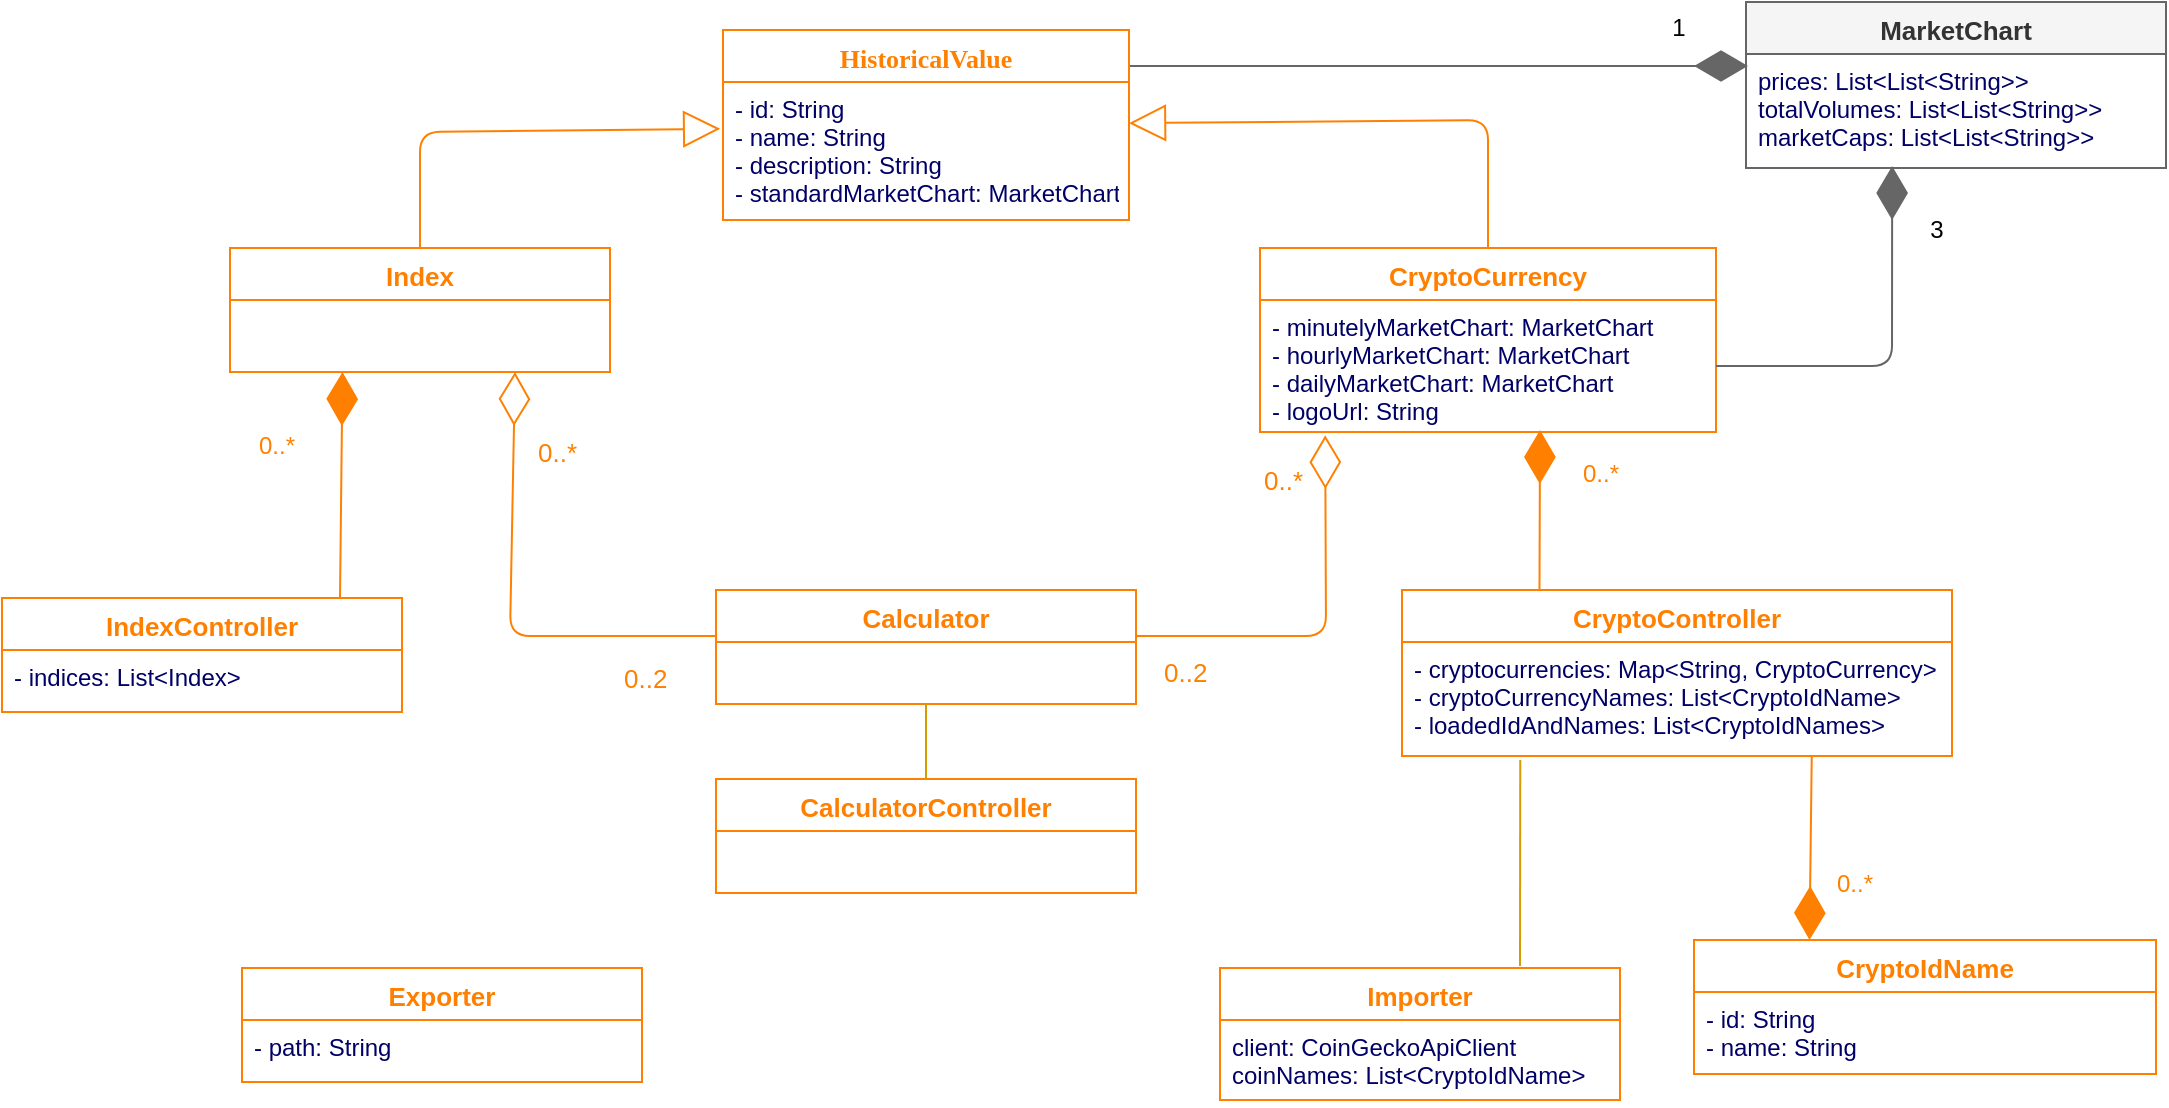 <mxfile version="16.0.0" type="device"><diagram id="e50d5a8b-f89a-59a1-6115-5f8c8060d788" name="Page-1"><mxGraphModel dx="1422" dy="766" grid="0" gridSize="10" guides="1" tooltips="1" connect="1" arrows="1" fold="1" page="1" pageScale="1" pageWidth="1169" pageHeight="827" math="0" shadow="0"><root><mxCell id="0"/><mxCell id="1" parent="0"/><mxCell id="41fe28ffb9dbdb2c-1" value="Calculator" style="swimlane;fontStyle=1;align=center;verticalAlign=top;childLayout=stackLayout;horizontal=1;startSize=26;horizontalStack=0;resizeParent=1;resizeParentMax=0;resizeLast=0;collapsible=1;marginBottom=0;swimlaneFillColor=#ffffff;strokeColor=#FF8000;strokeWidth=1;fillColor=none;fontSize=13;fontColor=#FF8000;" parent="1" vertex="1"><mxGeometry x="398" y="319" width="210" height="57" as="geometry"><mxRectangle x="10" y="120" width="60" height="26" as="alternateBounds"/></mxGeometry></mxCell><mxCell id="41fe28ffb9dbdb2c-8" value="" style="endArrow=diamondThin;endFill=0;endSize=24;html=1;strokeColor=#FF8000;fontSize=13;fontColor=#000066;entryX=0.143;entryY=1.024;entryPerimeter=0;entryDx=0;entryDy=0;" parent="1" target="41fe28ffb9dbdb2c-27" edge="1"><mxGeometry width="160" relative="1" as="geometry"><mxPoint x="608" y="342" as="sourcePoint"/><mxPoint x="502.93" y="242" as="targetPoint"/><Array as="points"><mxPoint x="703" y="342"/></Array></mxGeometry></mxCell><mxCell id="41fe28ffb9dbdb2c-11" value="0..2" style="text;html=1;resizable=0;points=[];autosize=1;align=left;verticalAlign=top;spacingTop=-4;fontSize=13;fontColor=#FF8000;" parent="1" vertex="1"><mxGeometry x="620" y="350" width="32" height="16" as="geometry"/></mxCell><mxCell id="41fe28ffb9dbdb2c-22" value="Index" style="swimlane;fontStyle=1;align=center;verticalAlign=top;childLayout=stackLayout;horizontal=1;startSize=26;horizontalStack=0;resizeParent=1;resizeParentMax=0;resizeLast=0;collapsible=1;marginBottom=0;swimlaneFillColor=#ffffff;strokeColor=#FF8000;strokeWidth=1;fillColor=none;fontSize=13;fontColor=#FF8000;" parent="1" vertex="1"><mxGeometry x="155" y="148" width="190" height="62" as="geometry"/></mxCell><mxCell id="41fe28ffb9dbdb2c-26" value="CryptoCurrency" style="swimlane;fontStyle=1;align=center;verticalAlign=top;childLayout=stackLayout;horizontal=1;startSize=26;horizontalStack=0;resizeParent=1;resizeParentMax=0;resizeLast=0;collapsible=1;marginBottom=0;swimlaneFillColor=#ffffff;strokeColor=#FF8000;strokeWidth=1;fillColor=none;fontSize=13;fontColor=#FF8000;" parent="1" vertex="1"><mxGeometry x="670" y="148" width="228" height="92" as="geometry"/></mxCell><mxCell id="41fe28ffb9dbdb2c-27" value="- minutelyMarketChart: MarketChart&#10;- hourlyMarketChart: MarketChart&#10;- dailyMarketChart: MarketChart&#10;- logoUrl: String" style="text;strokeColor=none;fillColor=none;align=left;verticalAlign=top;spacingLeft=4;spacingRight=4;overflow=hidden;rotatable=0;points=[[0,0.5],[1,0.5]];portConstraint=eastwest;fontColor=#000066;" parent="41fe28ffb9dbdb2c-26" vertex="1"><mxGeometry y="26" width="228" height="66" as="geometry"/></mxCell><mxCell id="41fe28ffb9dbdb2c-33" value="0..*" style="text;html=1;resizable=0;points=[];autosize=1;align=left;verticalAlign=top;spacingTop=-4;fontSize=13;fontColor=#FF8000;" parent="1" vertex="1"><mxGeometry x="670" y="254" width="29" height="16" as="geometry"/></mxCell><mxCell id="41fe28ffb9dbdb2c-37" value="" style="endArrow=block;endSize=16;endFill=0;html=1;strokeColor=#FF8000;fontSize=13;fontColor=#000066;exitX=0.5;exitY=0;entryX=-0.007;entryY=0.339;entryDx=0;entryDy=0;entryPerimeter=0;" parent="1" source="41fe28ffb9dbdb2c-22" target="2743ce97418336eb-2" edge="1"><mxGeometry width="160" relative="1" as="geometry"><mxPoint x="390" y="237" as="sourcePoint"/><mxPoint x="418" y="106" as="targetPoint"/><Array as="points"><mxPoint x="250" y="90"/></Array></mxGeometry></mxCell><mxCell id="41fe28ffb9dbdb2c-38" value="" style="endArrow=block;endSize=16;endFill=0;html=1;strokeColor=#FF8000;fontSize=13;fontColor=#000066;exitX=0.5;exitY=0;" parent="1" source="41fe28ffb9dbdb2c-26" target="2743ce97418336eb-1" edge="1"><mxGeometry width="160" relative="1" as="geometry"><mxPoint x="265" y="158" as="sourcePoint"/><mxPoint x="620" y="86" as="targetPoint"/><Array as="points"><mxPoint x="784" y="84"/></Array></mxGeometry></mxCell><mxCell id="2743ce97418336eb-1" value="HistoricalValue" style="swimlane;fontStyle=1;align=center;verticalAlign=top;childLayout=stackLayout;horizontal=1;startSize=26;horizontalStack=0;resizeParent=1;resizeParentMax=0;resizeLast=0;collapsible=1;marginBottom=0;swimlaneFillColor=#ffffff;strokeColor=#FF8000;fillColor=#ffffff;fontFamily=Tahoma;fontSize=13;fontColor=#FF8000;" parent="1" vertex="1"><mxGeometry x="401.5" y="39" width="203" height="95" as="geometry"/></mxCell><mxCell id="2743ce97418336eb-2" value="- id: String&#10;- name: String&#10;- description: String&#10;- standardMarketChart: MarketChart&#10;&#10;&#10;" style="text;strokeColor=none;fillColor=none;align=left;verticalAlign=top;spacingLeft=4;spacingRight=4;overflow=hidden;rotatable=0;points=[[0,0.5],[1,0.5]];portConstraint=eastwest;fontColor=#000066;" parent="2743ce97418336eb-1" vertex="1"><mxGeometry y="26" width="203" height="69" as="geometry"/></mxCell><mxCell id="2743ce97418336eb-13" value="Exporter" style="swimlane;fontStyle=1;align=center;verticalAlign=top;childLayout=stackLayout;horizontal=1;startSize=26;horizontalStack=0;resizeParent=1;resizeParentMax=0;resizeLast=0;collapsible=1;marginBottom=0;swimlaneFillColor=#ffffff;strokeColor=#FF8000;strokeWidth=1;fillColor=none;fontSize=13;fontColor=#FF8000;" parent="1" vertex="1"><mxGeometry x="161" y="508" width="200" height="57" as="geometry"/></mxCell><mxCell id="6v_K55ufkizz2zR33iL5-16" value="- path: String" style="text;strokeColor=none;fillColor=none;align=left;verticalAlign=top;spacingLeft=4;spacingRight=4;overflow=hidden;rotatable=0;points=[[0,0.5],[1,0.5]];portConstraint=eastwest;fontColor=#000066;" parent="2743ce97418336eb-13" vertex="1"><mxGeometry y="26" width="200" height="31" as="geometry"/></mxCell><mxCell id="6v_K55ufkizz2zR33iL5-4" value="" style="endArrow=diamondThin;endFill=0;endSize=24;html=1;strokeColor=#FF8000;fontSize=13;fontColor=#000066;entryX=0.75;entryY=1;entryDx=0;entryDy=0;" parent="1" edge="1" target="41fe28ffb9dbdb2c-22"><mxGeometry width="160" relative="1" as="geometry"><mxPoint x="398" y="342" as="sourcePoint"/><mxPoint x="269" y="210" as="targetPoint"/><Array as="points"><mxPoint x="295" y="342"/></Array></mxGeometry></mxCell><mxCell id="6v_K55ufkizz2zR33iL5-5" value="0..2" style="text;html=1;resizable=0;points=[];autosize=1;align=left;verticalAlign=top;spacingTop=-4;fontSize=13;fontColor=#FF8000;" parent="1" vertex="1"><mxGeometry x="350" y="353" width="32" height="16" as="geometry"/></mxCell><mxCell id="6v_K55ufkizz2zR33iL5-6" value="0..*" style="text;html=1;resizable=0;points=[];autosize=1;align=left;verticalAlign=top;spacingTop=-4;fontSize=13;fontColor=#FF8000;" parent="1" vertex="1"><mxGeometry x="307" y="240" width="29" height="16" as="geometry"/></mxCell><mxCell id="6v_K55ufkizz2zR33iL5-7" value="IndexController" style="swimlane;fontStyle=1;align=center;verticalAlign=top;childLayout=stackLayout;horizontal=1;startSize=26;horizontalStack=0;resizeParent=1;resizeParentMax=0;resizeLast=0;collapsible=1;marginBottom=0;swimlaneFillColor=#ffffff;strokeColor=#FF8000;strokeWidth=1;fillColor=none;fontSize=13;fontColor=#FF8000;" parent="1" vertex="1"><mxGeometry x="41" y="323" width="200" height="57" as="geometry"/></mxCell><mxCell id="6v_K55ufkizz2zR33iL5-8" value="- indices: List&lt;Index&gt;" style="text;strokeColor=none;fillColor=none;align=left;verticalAlign=top;spacingLeft=4;spacingRight=4;overflow=hidden;rotatable=0;points=[[0,0.5],[1,0.5]];portConstraint=eastwest;fontColor=#000066;" parent="6v_K55ufkizz2zR33iL5-7" vertex="1"><mxGeometry y="26" width="200" height="31" as="geometry"/></mxCell><mxCell id="6v_K55ufkizz2zR33iL5-9" value="CryptoController" style="swimlane;fontStyle=1;align=center;verticalAlign=top;childLayout=stackLayout;horizontal=1;startSize=26;horizontalStack=0;resizeParent=1;resizeParentMax=0;resizeLast=0;collapsible=1;marginBottom=0;swimlaneFillColor=#ffffff;strokeColor=#FF8000;strokeWidth=1;fillColor=none;fontSize=13;fontColor=#FF8000;" parent="1" vertex="1"><mxGeometry x="741" y="319" width="275" height="83" as="geometry"/></mxCell><mxCell id="6v_K55ufkizz2zR33iL5-10" value="- cryptocurrencies: Map&lt;String, CryptoCurrency&gt;&#10;- cryptoCurrencyNames: List&lt;CryptoIdName&gt;&#10;- loadedIdAndNames: List&lt;CryptoIdNames&gt;" style="text;strokeColor=none;fillColor=none;align=left;verticalAlign=top;spacingLeft=4;spacingRight=4;overflow=hidden;rotatable=0;points=[[0,0.5],[1,0.5]];portConstraint=eastwest;fontColor=#000066;" parent="6v_K55ufkizz2zR33iL5-9" vertex="1"><mxGeometry y="26" width="275" height="57" as="geometry"/></mxCell><mxCell id="6v_K55ufkizz2zR33iL5-11" value="" style="endArrow=diamondThin;endFill=1;endSize=24;html=1;strokeColor=#FF8000;fontSize=13;fontColor=#000066;exitX=0.25;exitY=0;exitDx=0;exitDy=0;" parent="1" source="6v_K55ufkizz2zR33iL5-9" edge="1"><mxGeometry width="160" relative="1" as="geometry"><mxPoint x="810" y="341" as="sourcePoint"/><mxPoint x="810" y="239" as="targetPoint"/><Array as="points"/></mxGeometry></mxCell><mxCell id="6v_K55ufkizz2zR33iL5-12" value="" style="endArrow=diamondThin;endFill=1;endSize=24;html=1;strokeColor=#FF8000;fontSize=13;fontColor=#000066;exitX=0.845;exitY=0;exitDx=0;exitDy=0;exitPerimeter=0;" parent="1" edge="1" source="6v_K55ufkizz2zR33iL5-7"><mxGeometry width="160" relative="1" as="geometry"><mxPoint x="211" y="311" as="sourcePoint"/><mxPoint x="211.25" y="210" as="targetPoint"/><Array as="points"/></mxGeometry></mxCell><mxCell id="6v_K55ufkizz2zR33iL5-17" value="Importer" style="swimlane;fontStyle=1;align=center;verticalAlign=top;childLayout=stackLayout;horizontal=1;startSize=26;horizontalStack=0;resizeParent=1;resizeParentMax=0;resizeLast=0;collapsible=1;marginBottom=0;swimlaneFillColor=#ffffff;strokeColor=#FF8000;strokeWidth=1;fillColor=none;fontSize=13;fontColor=#FF8000;" parent="1" vertex="1"><mxGeometry x="650" y="508" width="200" height="66" as="geometry"/></mxCell><mxCell id="6v_K55ufkizz2zR33iL5-18" value="client: CoinGeckoApiClient&#10;coinNames: List&lt;CryptoIdName&gt;" style="text;strokeColor=none;fillColor=none;align=left;verticalAlign=top;spacingLeft=4;spacingRight=4;overflow=hidden;rotatable=0;points=[[0,0.5],[1,0.5]];portConstraint=eastwest;fontColor=#000066;" parent="6v_K55ufkizz2zR33iL5-17" vertex="1"><mxGeometry y="26" width="200" height="40" as="geometry"/></mxCell><mxCell id="EZTgWSge0oWOxnkJ6H-i-1" value="CryptoIdName" style="swimlane;fontStyle=1;align=center;verticalAlign=top;childLayout=stackLayout;horizontal=1;startSize=26;horizontalStack=0;resizeParent=1;resizeParentMax=0;resizeLast=0;collapsible=1;marginBottom=0;swimlaneFillColor=#ffffff;strokeColor=#FF8000;strokeWidth=1;fillColor=none;fontSize=13;fontColor=#FF8000;" vertex="1" parent="1"><mxGeometry x="887" y="494" width="231" height="67" as="geometry"/></mxCell><mxCell id="EZTgWSge0oWOxnkJ6H-i-2" value="- id: String&#10;- name: String" style="text;strokeColor=none;fillColor=none;align=left;verticalAlign=top;spacingLeft=4;spacingRight=4;overflow=hidden;rotatable=0;points=[[0,0.5],[1,0.5]];portConstraint=eastwest;fontColor=#000066;" vertex="1" parent="EZTgWSge0oWOxnkJ6H-i-1"><mxGeometry y="26" width="231" height="41" as="geometry"/></mxCell><mxCell id="EZTgWSge0oWOxnkJ6H-i-3" value="CalculatorController" style="swimlane;fontStyle=1;align=center;verticalAlign=top;childLayout=stackLayout;horizontal=1;startSize=26;horizontalStack=0;resizeParent=1;resizeParentMax=0;resizeLast=0;collapsible=1;marginBottom=0;swimlaneFillColor=#ffffff;strokeColor=#FF8000;strokeWidth=1;fillColor=none;fontSize=13;fontColor=#FF8000;" vertex="1" parent="1"><mxGeometry x="398" y="413.5" width="210" height="57" as="geometry"><mxRectangle x="10" y="120" width="60" height="26" as="alternateBounds"/></mxGeometry></mxCell><mxCell id="EZTgWSge0oWOxnkJ6H-i-4" value="" style="endArrow=none;html=1;rounded=0;fillColor=#ffe6cc;strokeColor=#d79b00;entryX=0.5;entryY=0;entryDx=0;entryDy=0;exitX=0.5;exitY=1;exitDx=0;exitDy=0;" edge="1" parent="1" source="41fe28ffb9dbdb2c-1" target="EZTgWSge0oWOxnkJ6H-i-3"><mxGeometry width="50" height="50" relative="1" as="geometry"><mxPoint x="551" y="409" as="sourcePoint"/><mxPoint x="574" y="402" as="targetPoint"/></mxGeometry></mxCell><mxCell id="EZTgWSge0oWOxnkJ6H-i-5" value="MarketChart" style="swimlane;fontStyle=1;align=center;verticalAlign=top;childLayout=stackLayout;horizontal=1;startSize=26;horizontalStack=0;resizeParent=1;resizeParentMax=0;resizeLast=0;collapsible=1;marginBottom=0;swimlaneFillColor=#ffffff;strokeColor=#666666;strokeWidth=1;fillColor=#f5f5f5;fontSize=13;fontColor=#333333;" vertex="1" parent="1"><mxGeometry x="913" y="25" width="210" height="83" as="geometry"><mxRectangle x="10" y="120" width="60" height="26" as="alternateBounds"/></mxGeometry></mxCell><mxCell id="EZTgWSge0oWOxnkJ6H-i-6" value="prices: List&lt;List&lt;String&gt;&gt;&#10;totalVolumes: List&lt;List&lt;String&gt;&gt;&#10;marketCaps: List&lt;List&lt;String&gt;&gt;" style="text;strokeColor=none;fillColor=none;align=left;verticalAlign=top;spacingLeft=4;spacingRight=4;overflow=hidden;rotatable=0;points=[[0,0.5],[1,0.5]];portConstraint=eastwest;fontColor=#000066;" vertex="1" parent="EZTgWSge0oWOxnkJ6H-i-5"><mxGeometry y="26" width="210" height="57" as="geometry"/></mxCell><mxCell id="EZTgWSge0oWOxnkJ6H-i-7" value="" style="endArrow=diamondThin;endFill=1;endSize=24;html=1;strokeColor=#666666;fontSize=13;fontColor=#000066;exitX=1;exitY=0.5;exitDx=0;exitDy=0;entryX=0.348;entryY=0.982;entryDx=0;entryDy=0;entryPerimeter=0;fillColor=#f5f5f5;" edge="1" parent="1" source="41fe28ffb9dbdb2c-27" target="EZTgWSge0oWOxnkJ6H-i-6"><mxGeometry width="160" relative="1" as="geometry"><mxPoint x="987" y="240" as="sourcePoint"/><mxPoint x="987.25" y="160" as="targetPoint"/><Array as="points"><mxPoint x="986" y="207"/></Array></mxGeometry></mxCell><mxCell id="EZTgWSge0oWOxnkJ6H-i-8" value="" style="endArrow=diamondThin;endFill=1;endSize=24;html=1;strokeColor=#666666;fontSize=13;fontColor=#000066;fillColor=#f5f5f5;" edge="1" parent="1"><mxGeometry width="160" relative="1" as="geometry"><mxPoint x="605" y="57" as="sourcePoint"/><mxPoint x="914" y="57" as="targetPoint"/><Array as="points"/></mxGeometry></mxCell><mxCell id="EZTgWSge0oWOxnkJ6H-i-9" value="1" style="text;html=1;align=center;verticalAlign=middle;resizable=0;points=[];autosize=1;strokeColor=none;fillColor=none;" vertex="1" parent="1"><mxGeometry x="870" y="29" width="17" height="18" as="geometry"/></mxCell><mxCell id="EZTgWSge0oWOxnkJ6H-i-10" value="3" style="text;html=1;align=center;verticalAlign=middle;resizable=0;points=[];autosize=1;strokeColor=none;fillColor=none;" vertex="1" parent="1"><mxGeometry x="999" y="130" width="17" height="18" as="geometry"/></mxCell><mxCell id="EZTgWSge0oWOxnkJ6H-i-11" value="" style="endArrow=none;html=1;rounded=0;fillColor=#ffe6cc;strokeColor=#d79b00;entryX=0.215;entryY=1.035;entryDx=0;entryDy=0;entryPerimeter=0;" edge="1" parent="1" target="6v_K55ufkizz2zR33iL5-10"><mxGeometry width="50" height="50" relative="1" as="geometry"><mxPoint x="800" y="507" as="sourcePoint"/><mxPoint x="800" y="400" as="targetPoint"/></mxGeometry></mxCell><mxCell id="EZTgWSge0oWOxnkJ6H-i-12" value="" style="endArrow=diamondThin;endFill=1;endSize=24;html=1;strokeColor=#FF8000;fontSize=13;fontColor=#000066;exitX=0.745;exitY=1;exitDx=0;exitDy=0;entryX=0.25;entryY=0;entryDx=0;entryDy=0;exitPerimeter=0;" edge="1" parent="1" source="6v_K55ufkizz2zR33iL5-10" target="EZTgWSge0oWOxnkJ6H-i-1"><mxGeometry width="160" relative="1" as="geometry"><mxPoint x="1066" y="446" as="sourcePoint"/><mxPoint x="1066.25" y="366" as="targetPoint"/><Array as="points"/></mxGeometry></mxCell><mxCell id="EZTgWSge0oWOxnkJ6H-i-13" value="&lt;font color=&quot;#ff8000&quot;&gt;0..*&lt;/font&gt;" style="text;html=1;align=center;verticalAlign=middle;resizable=0;points=[];autosize=1;strokeColor=none;fillColor=none;" vertex="1" parent="1"><mxGeometry x="953" y="457" width="28" height="18" as="geometry"/></mxCell><mxCell id="EZTgWSge0oWOxnkJ6H-i-14" value="&lt;font color=&quot;#ff8000&quot;&gt;0..*&lt;/font&gt;" style="text;html=1;align=center;verticalAlign=middle;resizable=0;points=[];autosize=1;strokeColor=none;fillColor=none;" vertex="1" parent="1"><mxGeometry x="164" y="238" width="28" height="18" as="geometry"/></mxCell><mxCell id="EZTgWSge0oWOxnkJ6H-i-15" value="&lt;font color=&quot;#ff8000&quot;&gt;0..*&lt;/font&gt;" style="text;html=1;align=center;verticalAlign=middle;resizable=0;points=[];autosize=1;strokeColor=none;fillColor=none;" vertex="1" parent="1"><mxGeometry x="826" y="252" width="28" height="18" as="geometry"/></mxCell></root></mxGraphModel></diagram></mxfile>